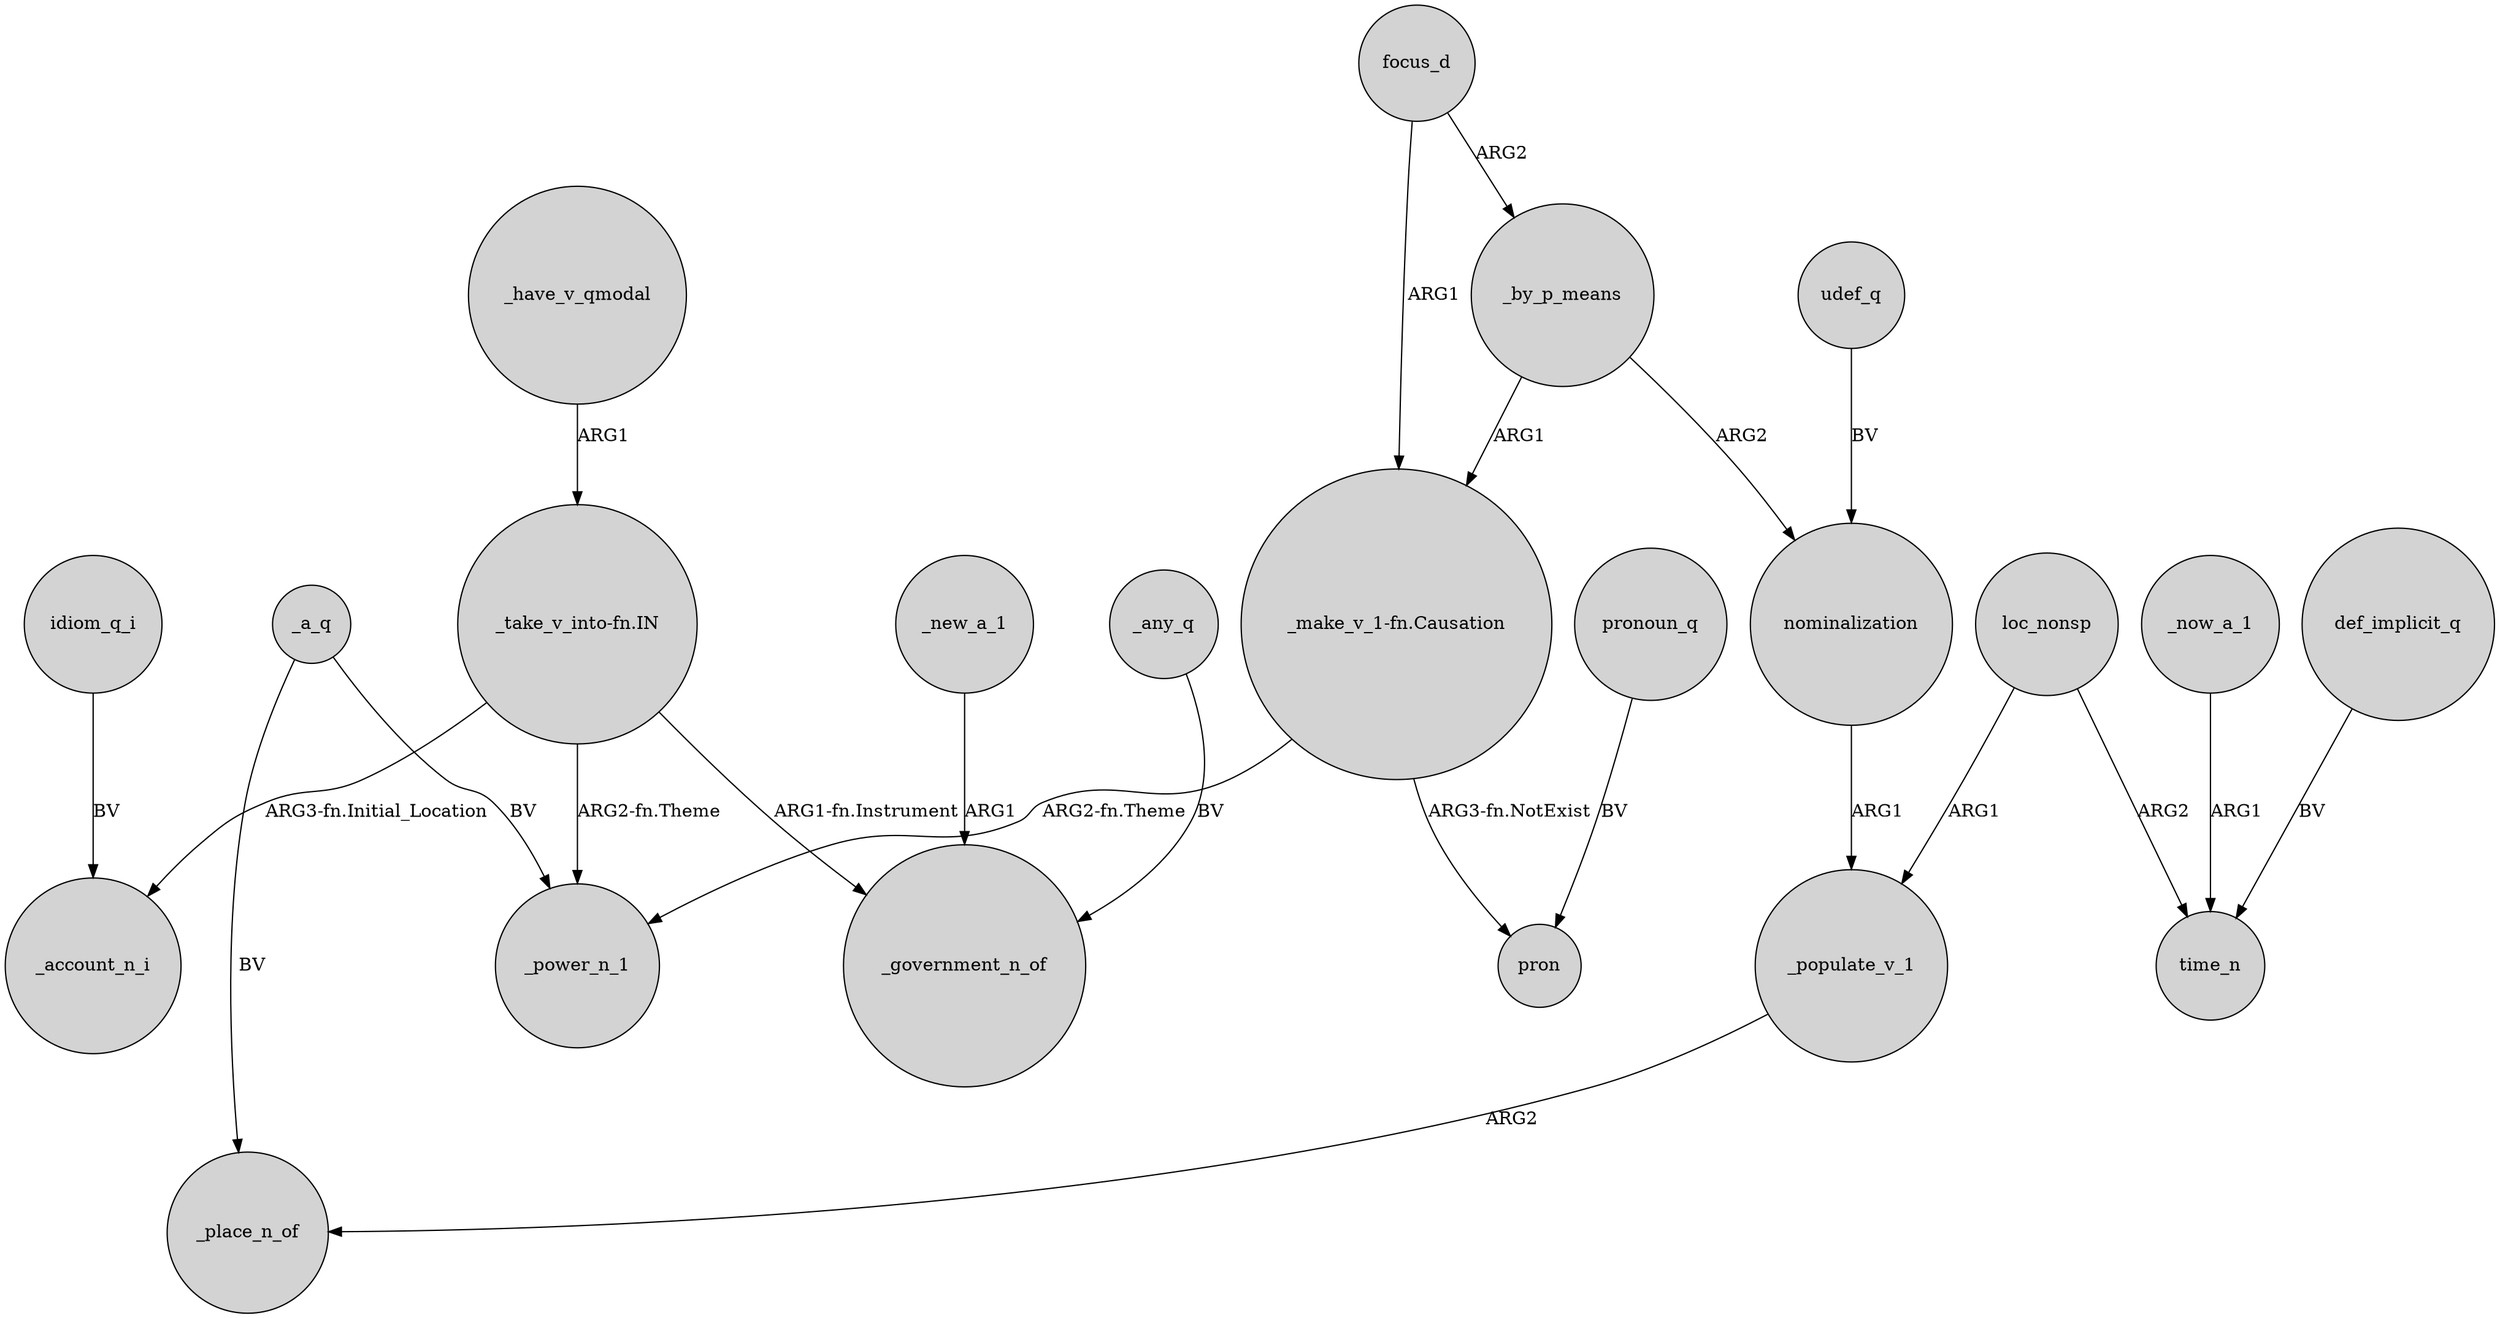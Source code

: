 digraph {
	node [shape=circle style=filled]
	focus_d -> "_make_v_1-fn.Causation" [label=ARG1]
	"_take_v_into-fn.IN" -> _account_n_i [label="ARG3-fn.Initial_Location"]
	_by_p_means -> nominalization [label=ARG2]
	"_take_v_into-fn.IN" -> _power_n_1 [label="ARG2-fn.Theme"]
	focus_d -> _by_p_means [label=ARG2]
	_new_a_1 -> _government_n_of [label=ARG1]
	_a_q -> _power_n_1 [label=BV]
	nominalization -> _populate_v_1 [label=ARG1]
	loc_nonsp -> time_n [label=ARG2]
	"_take_v_into-fn.IN" -> _government_n_of [label="ARG1-fn.Instrument"]
	pronoun_q -> pron [label=BV]
	"_make_v_1-fn.Causation" -> _power_n_1 [label="ARG2-fn.Theme"]
	"_make_v_1-fn.Causation" -> pron [label="ARG3-fn.NotExist"]
	_populate_v_1 -> _place_n_of [label=ARG2]
	_now_a_1 -> time_n [label=ARG1]
	_by_p_means -> "_make_v_1-fn.Causation" [label=ARG1]
	idiom_q_i -> _account_n_i [label=BV]
	udef_q -> nominalization [label=BV]
	loc_nonsp -> _populate_v_1 [label=ARG1]
	_a_q -> _place_n_of [label=BV]
	_any_q -> _government_n_of [label=BV]
	_have_v_qmodal -> "_take_v_into-fn.IN" [label=ARG1]
	def_implicit_q -> time_n [label=BV]
}
